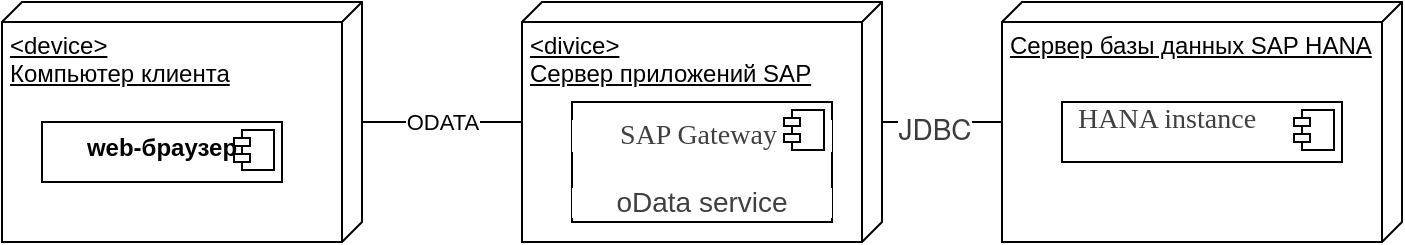 <mxfile version="14.6.1" type="device"><diagram id="t4qRmWn4OUdUjNMiyAvp" name="Page-1"><mxGraphModel dx="1422" dy="892" grid="1" gridSize="10" guides="1" tooltips="1" connect="1" arrows="1" fold="1" page="1" pageScale="1" pageWidth="827" pageHeight="1169" math="0" shadow="0"><root><mxCell id="0"/><mxCell id="1" parent="0"/><mxCell id="qljoqXarfXfNx6ZWdJ0w-4" style="edgeStyle=orthogonalEdgeStyle;rounded=0;orthogonalLoop=1;jettySize=auto;html=1;endArrow=none;endFill=0;" edge="1" parent="1" source="qljoqXarfXfNx6ZWdJ0w-1" target="qljoqXarfXfNx6ZWdJ0w-2"><mxGeometry relative="1" as="geometry"/></mxCell><mxCell id="qljoqXarfXfNx6ZWdJ0w-5" value="&lt;span style=&quot;color: rgb(60 , 60 , 60) ; font-family: &amp;#34;sapregular&amp;#34; , &amp;#34;helvetica neue&amp;#34; , &amp;#34;arial&amp;#34; , sans-serif ; font-size: 14px ; text-align: left&quot;&gt;JDBC&lt;/span&gt;" style="edgeLabel;html=1;align=center;verticalAlign=middle;resizable=0;points=[];" vertex="1" connectable="0" parent="qljoqXarfXfNx6ZWdJ0w-4"><mxGeometry x="0.142" y="3" relative="1" as="geometry"><mxPoint as="offset"/></mxGeometry></mxCell><mxCell id="qljoqXarfXfNx6ZWdJ0w-1" value="Сервер базы данных SAP HANA" style="verticalAlign=top;align=left;spacingTop=8;spacingLeft=2;spacingRight=12;shape=cube;size=10;direction=south;fontStyle=4;html=1;" vertex="1" parent="1"><mxGeometry x="540" y="560" width="200" height="120" as="geometry"/></mxCell><mxCell id="qljoqXarfXfNx6ZWdJ0w-2" value="&amp;lt;divice&amp;gt;&lt;br&gt;Сервер приложений SAP" style="verticalAlign=top;align=left;spacingTop=8;spacingLeft=2;spacingRight=12;shape=cube;size=10;direction=south;fontStyle=4;html=1;" vertex="1" parent="1"><mxGeometry x="300" y="560" width="180" height="120" as="geometry"/></mxCell><mxCell id="qljoqXarfXfNx6ZWdJ0w-6" style="edgeStyle=orthogonalEdgeStyle;rounded=0;orthogonalLoop=1;jettySize=auto;html=1;endArrow=none;endFill=0;" edge="1" parent="1" source="qljoqXarfXfNx6ZWdJ0w-3" target="qljoqXarfXfNx6ZWdJ0w-2"><mxGeometry relative="1" as="geometry"/></mxCell><mxCell id="qljoqXarfXfNx6ZWdJ0w-7" value="ODATA" style="edgeLabel;html=1;align=center;verticalAlign=middle;resizable=0;points=[];" vertex="1" connectable="0" parent="qljoqXarfXfNx6ZWdJ0w-6"><mxGeometry x="-0.532" y="-3" relative="1" as="geometry"><mxPoint x="21" y="-3" as="offset"/></mxGeometry></mxCell><mxCell id="qljoqXarfXfNx6ZWdJ0w-3" value="&amp;lt;device&amp;gt;&lt;br&gt;Компьютер клиента" style="verticalAlign=top;align=left;spacingTop=8;spacingLeft=2;spacingRight=12;shape=cube;size=10;direction=south;fontStyle=4;html=1;" vertex="1" parent="1"><mxGeometry x="40" y="560" width="180" height="120" as="geometry"/></mxCell><mxCell id="qljoqXarfXfNx6ZWdJ0w-8" value="&lt;p style=&quot;margin: 0px ; margin-top: 6px ; text-align: center&quot;&gt;&lt;b&gt;web-браузер&lt;/b&gt;&lt;/p&gt;" style="align=left;overflow=fill;html=1;dropTarget=0;" vertex="1" parent="1"><mxGeometry x="60" y="620" width="120" height="30" as="geometry"/></mxCell><mxCell id="qljoqXarfXfNx6ZWdJ0w-9" value="" style="shape=component;jettyWidth=8;jettyHeight=4;" vertex="1" parent="qljoqXarfXfNx6ZWdJ0w-8"><mxGeometry x="1" width="20" height="20" relative="1" as="geometry"><mxPoint x="-24" y="4" as="offset"/></mxGeometry></mxCell><mxCell id="qljoqXarfXfNx6ZWdJ0w-10" value="&lt;h1 class=&quot;entry-title&quot; style=&quot;box-sizing: inherit ; margin: 0.67em 0px 18px ; line-height: 1.1 ; color: rgb(64 , 64 , 64) ; clear: both ; background-color: rgb(255 , 255 , 255) ; font-size: 14px&quot;&gt;&lt;span style=&quot;font-weight: normal&quot;&gt;&lt;font face=&quot;Times New Roman&quot; style=&quot;font-size: 14px&quot;&gt;SAP Gateway&amp;nbsp;&lt;/font&gt;&lt;/span&gt;&lt;/h1&gt;&lt;h1 class=&quot;entry-title&quot; style=&quot;box-sizing: inherit ; margin: 0.67em 0px 18px ; line-height: 1.1 ; color: rgb(64 , 64 , 64) ; clear: both ; background-color: rgb(255 , 255 , 255) ; font-size: 14px&quot;&gt;&lt;span style=&quot;font-weight: normal&quot;&gt;oData service&lt;/span&gt;&lt;/h1&gt;&lt;hr style=&quot;font-size: 14px&quot;&gt;&lt;p style=&quot;margin: 0px 0px 0px 8px ; font-size: 14px&quot;&gt;&lt;br&gt;&lt;/p&gt;" style="align=center;overflow=fill;html=1;dropTarget=0;" vertex="1" parent="1"><mxGeometry x="325" y="610" width="130" height="60" as="geometry"/></mxCell><mxCell id="qljoqXarfXfNx6ZWdJ0w-11" value="" style="shape=component;jettyWidth=8;jettyHeight=4;" vertex="1" parent="qljoqXarfXfNx6ZWdJ0w-10"><mxGeometry x="1" width="20" height="20" relative="1" as="geometry"><mxPoint x="-24" y="4" as="offset"/></mxGeometry></mxCell><mxCell id="qljoqXarfXfNx6ZWdJ0w-12" value="&lt;p style=&quot;margin: 0px 0px 0px 8px ; font-size: 14px&quot;&gt;&lt;font color=&quot;#404040&quot; face=&quot;Times New Roman&quot;&gt;&lt;span style=&quot;background-color: rgb(255 , 255 , 255)&quot;&gt;HANA instance&lt;/span&gt;&lt;/font&gt;&lt;/p&gt;" style="align=left;overflow=fill;html=1;dropTarget=0;" vertex="1" parent="1"><mxGeometry x="570" y="610" width="140" height="30" as="geometry"/></mxCell><mxCell id="qljoqXarfXfNx6ZWdJ0w-13" value="" style="shape=component;jettyWidth=8;jettyHeight=4;" vertex="1" parent="qljoqXarfXfNx6ZWdJ0w-12"><mxGeometry x="1" width="20" height="20" relative="1" as="geometry"><mxPoint x="-24" y="4" as="offset"/></mxGeometry></mxCell></root></mxGraphModel></diagram></mxfile>
